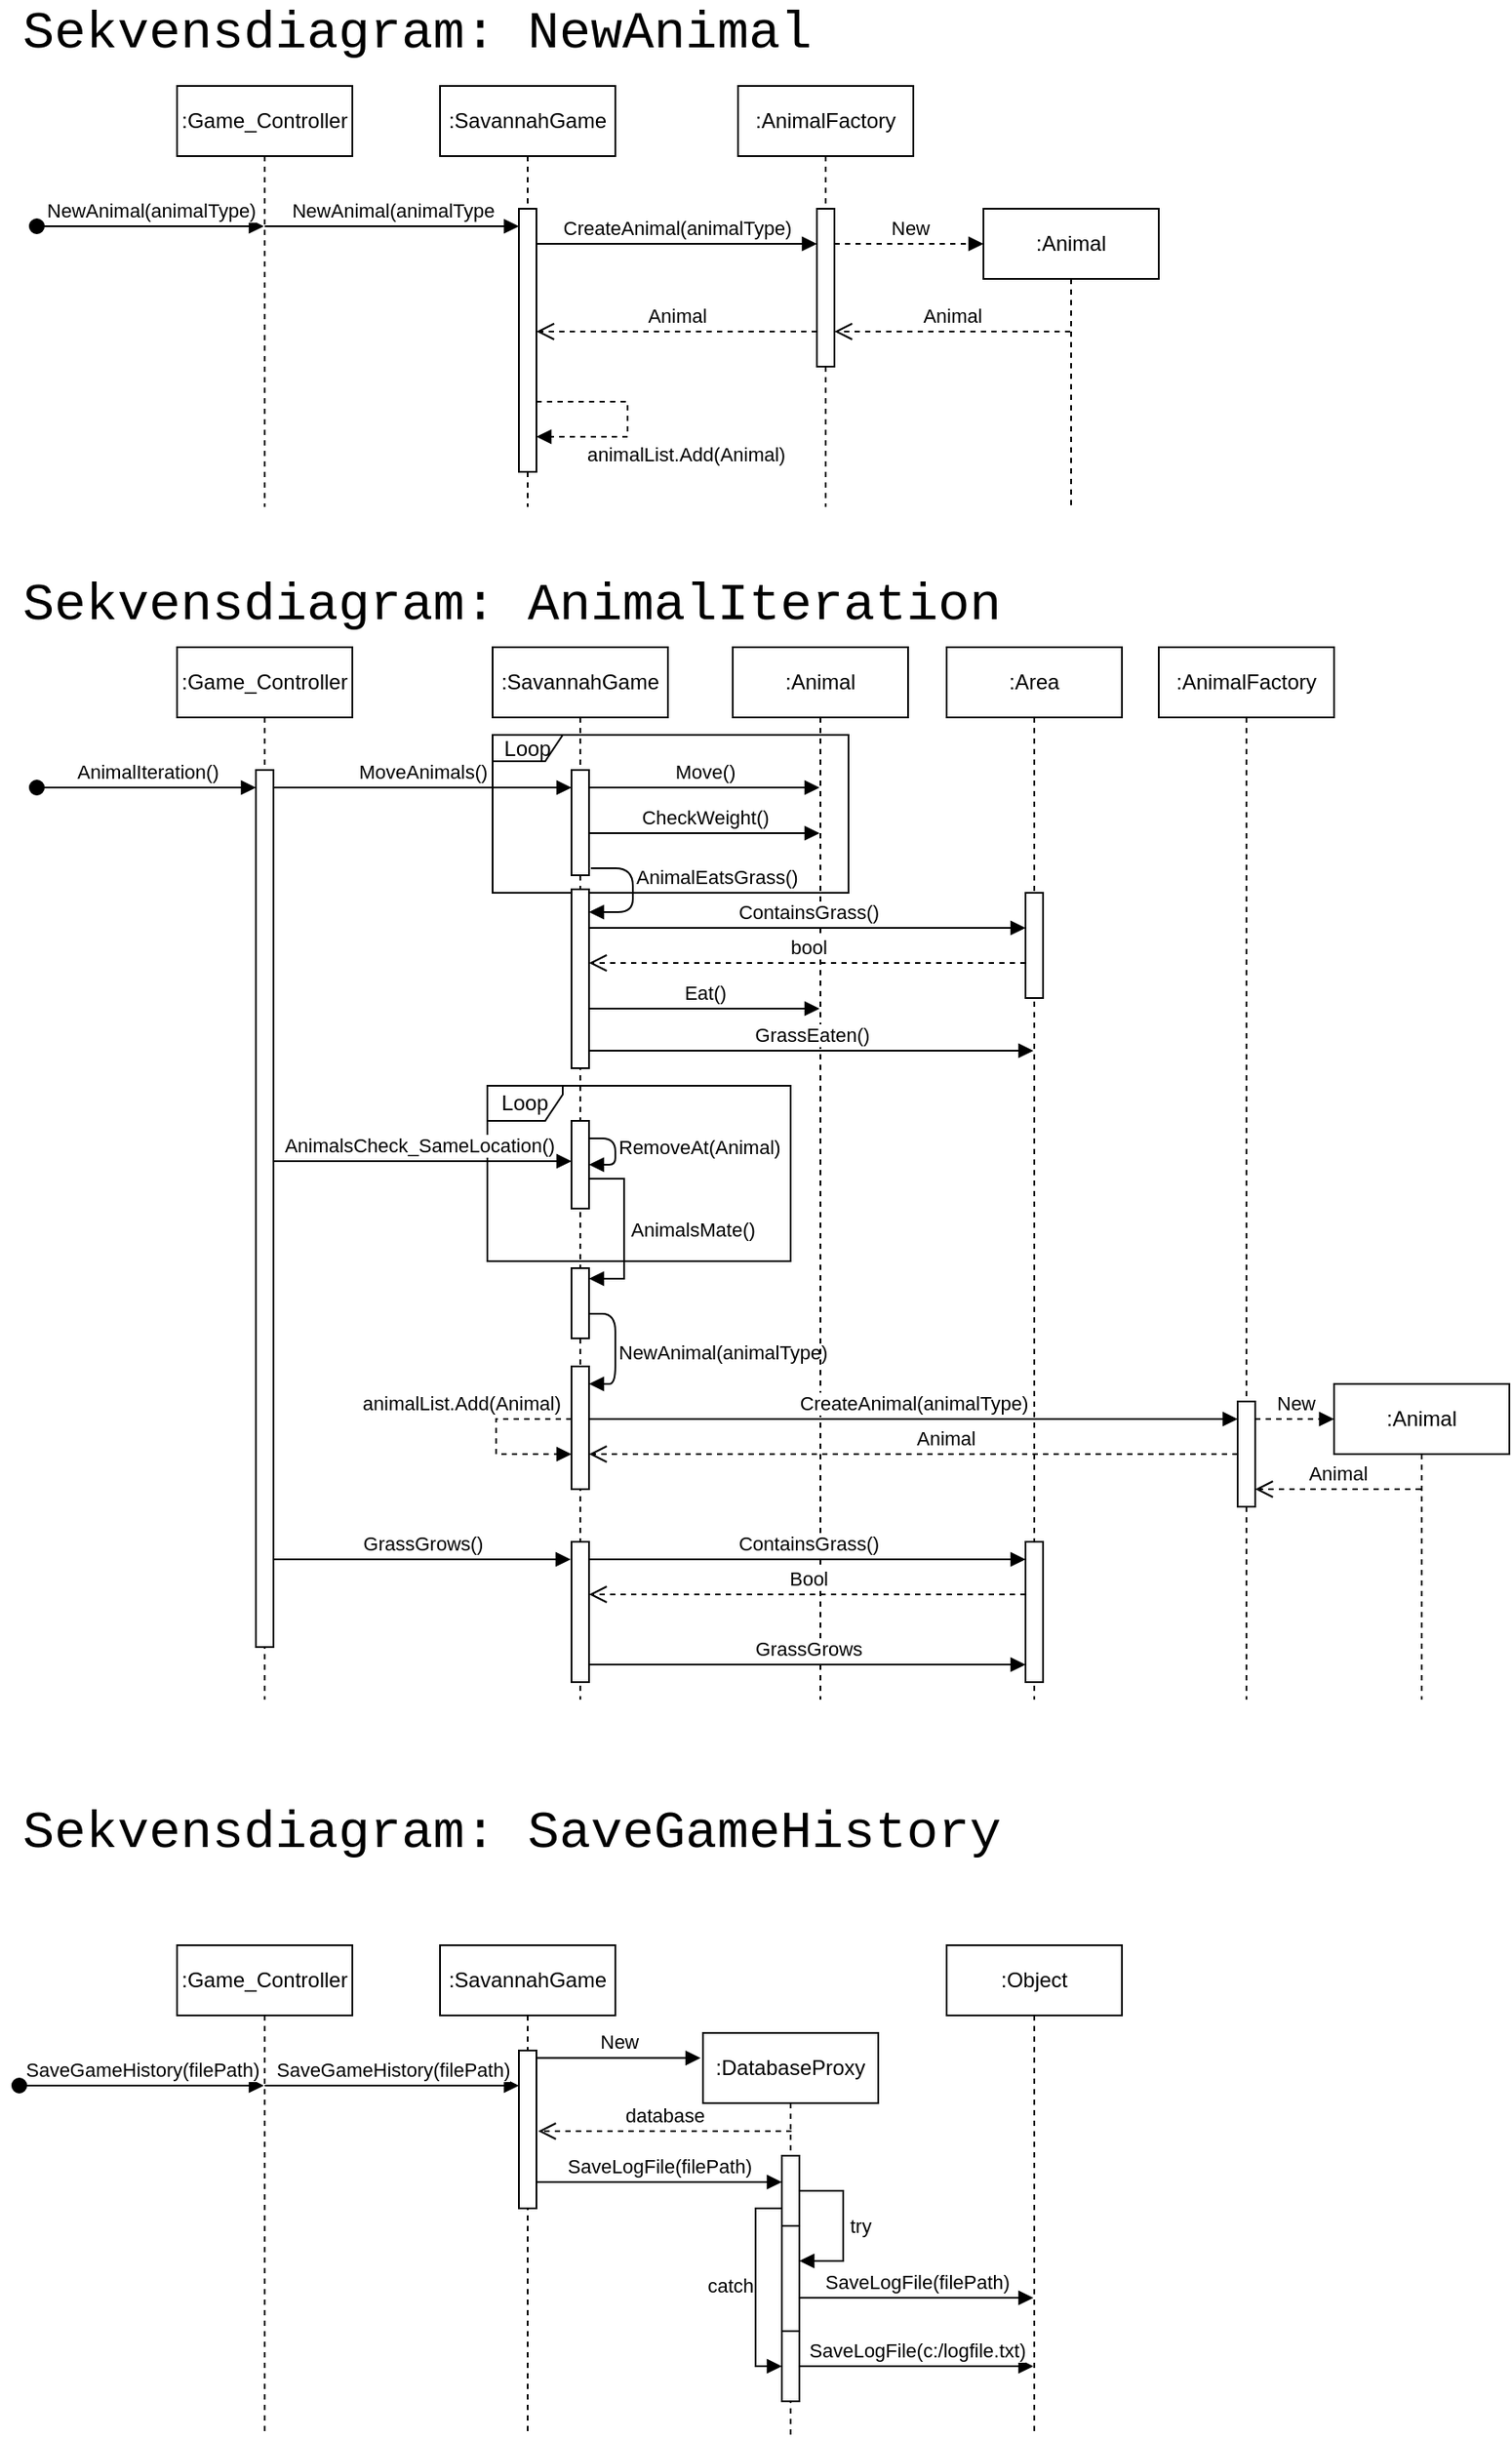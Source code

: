 <mxfile version="13.7.3" type="device"><diagram id="0xOC3iS_7ynCm0QMQAJq" name="Side-1"><mxGraphModel dx="1933" dy="-166" grid="1" gridSize="10" guides="1" tooltips="1" connect="1" arrows="1" fold="1" page="1" pageScale="1" pageWidth="827" pageHeight="1169" math="0" shadow="0"><root><mxCell id="0"/><mxCell id="1" parent="0"/><mxCell id="X5fqmQAvQsfohIY1Z4Ku-73" value="Loop" style="shape=umlFrame;whiteSpace=wrap;html=1;width=43;height=20;" vertex="1" parent="1"><mxGeometry x="-543" y="1806" width="173" height="100" as="geometry"/></mxCell><mxCell id="X5fqmQAvQsfohIY1Z4Ku-74" value="Loop" style="shape=umlFrame;whiteSpace=wrap;html=1;width=40;height=15;" vertex="1" parent="1"><mxGeometry x="-540" y="1606" width="203" height="90" as="geometry"/></mxCell><mxCell id="X5fqmQAvQsfohIY1Z4Ku-75" value="&lt;font&gt;&lt;font style=&quot;font-size: 30px&quot;&gt;Sekvensdiagram: NewAnimal&lt;/font&gt;&lt;br&gt;&lt;/font&gt;" style="text;html=1;strokeColor=none;fillColor=none;align=left;verticalAlign=middle;whiteSpace=wrap;rounded=0;fontFamily=Courier New;" vertex="1" parent="1"><mxGeometry x="-810" y="1190" width="560" height="30" as="geometry"/></mxCell><mxCell id="X5fqmQAvQsfohIY1Z4Ku-76" value=":Game_Controller" style="shape=umlLifeline;perimeter=lifelinePerimeter;whiteSpace=wrap;html=1;container=1;collapsible=0;recursiveResize=0;outlineConnect=0;" vertex="1" parent="1"><mxGeometry x="-720" y="1236" width="100" height="240" as="geometry"/></mxCell><mxCell id="X5fqmQAvQsfohIY1Z4Ku-77" value=":SavannahGame" style="shape=umlLifeline;perimeter=lifelinePerimeter;whiteSpace=wrap;html=1;container=1;collapsible=0;recursiveResize=0;outlineConnect=0;" vertex="1" parent="1"><mxGeometry x="-570" y="1236" width="100" height="240" as="geometry"/></mxCell><mxCell id="X5fqmQAvQsfohIY1Z4Ku-78" value="" style="html=1;points=[];perimeter=orthogonalPerimeter;" vertex="1" parent="X5fqmQAvQsfohIY1Z4Ku-77"><mxGeometry x="45" y="70" width="10" height="150" as="geometry"/></mxCell><mxCell id="X5fqmQAvQsfohIY1Z4Ku-79" value="animalList.Add(Animal)" style="edgeStyle=orthogonalEdgeStyle;html=1;align=left;spacingLeft=2;endArrow=block;rounded=0;dashed=1;" edge="1" parent="X5fqmQAvQsfohIY1Z4Ku-77"><mxGeometry x="0.597" y="10" relative="1" as="geometry"><mxPoint x="55" y="180" as="sourcePoint"/><Array as="points"><mxPoint x="107" y="180"/><mxPoint x="107" y="200"/></Array><mxPoint x="55" y="200" as="targetPoint"/><mxPoint as="offset"/></mxGeometry></mxCell><mxCell id="X5fqmQAvQsfohIY1Z4Ku-80" value="NewAnimal(animalType)" style="html=1;verticalAlign=bottom;startArrow=oval;startFill=1;endArrow=block;startSize=8;" edge="1" parent="1" target="X5fqmQAvQsfohIY1Z4Ku-76"><mxGeometry width="60" relative="1" as="geometry"><mxPoint x="-800" y="1316" as="sourcePoint"/><mxPoint x="-675" y="1316" as="targetPoint"/></mxGeometry></mxCell><mxCell id="X5fqmQAvQsfohIY1Z4Ku-81" value="NewAnimal(animalType" style="html=1;verticalAlign=bottom;endArrow=block;" edge="1" parent="1" source="X5fqmQAvQsfohIY1Z4Ku-76" target="X5fqmQAvQsfohIY1Z4Ku-78"><mxGeometry width="80" relative="1" as="geometry"><mxPoint x="-665" y="1326" as="sourcePoint"/><mxPoint x="-540" y="1316" as="targetPoint"/><Array as="points"><mxPoint x="-660" y="1316"/></Array></mxGeometry></mxCell><mxCell id="X5fqmQAvQsfohIY1Z4Ku-82" value=":AnimalFactory" style="shape=umlLifeline;perimeter=lifelinePerimeter;whiteSpace=wrap;html=1;container=1;collapsible=0;recursiveResize=0;outlineConnect=0;" vertex="1" parent="1"><mxGeometry x="-400" y="1236" width="100" height="240" as="geometry"/></mxCell><mxCell id="X5fqmQAvQsfohIY1Z4Ku-83" value="" style="html=1;points=[];perimeter=orthogonalPerimeter;" vertex="1" parent="X5fqmQAvQsfohIY1Z4Ku-82"><mxGeometry x="45" y="70" width="10" height="90" as="geometry"/></mxCell><mxCell id="X5fqmQAvQsfohIY1Z4Ku-84" value="CreateAnimal(animalType)" style="html=1;verticalAlign=bottom;endArrow=block;" edge="1" parent="1" source="X5fqmQAvQsfohIY1Z4Ku-78" target="X5fqmQAvQsfohIY1Z4Ku-83"><mxGeometry width="80" relative="1" as="geometry"><mxPoint x="-470" y="1326" as="sourcePoint"/><mxPoint x="-390" y="1326" as="targetPoint"/><Array as="points"><mxPoint x="-480" y="1326"/></Array></mxGeometry></mxCell><mxCell id="X5fqmQAvQsfohIY1Z4Ku-85" value=":Animal" style="shape=umlLifeline;perimeter=lifelinePerimeter;whiteSpace=wrap;html=1;container=1;collapsible=0;recursiveResize=0;outlineConnect=0;" vertex="1" parent="1"><mxGeometry x="-260" y="1306" width="100" height="170" as="geometry"/></mxCell><mxCell id="X5fqmQAvQsfohIY1Z4Ku-86" value="New" style="html=1;verticalAlign=bottom;endArrow=block;dashed=1;" edge="1" parent="1" source="X5fqmQAvQsfohIY1Z4Ku-83"><mxGeometry width="80" relative="1" as="geometry"><mxPoint x="-510" y="1336" as="sourcePoint"/><mxPoint x="-260" y="1326" as="targetPoint"/><Array as="points"><mxPoint x="-310" y="1326"/></Array></mxGeometry></mxCell><mxCell id="X5fqmQAvQsfohIY1Z4Ku-87" value="Animal" style="html=1;verticalAlign=bottom;endArrow=open;dashed=1;endSize=8;" edge="1" parent="1" source="X5fqmQAvQsfohIY1Z4Ku-85" target="X5fqmQAvQsfohIY1Z4Ku-83"><mxGeometry relative="1" as="geometry"><mxPoint x="-240" y="1366" as="sourcePoint"/><mxPoint x="-320" y="1366" as="targetPoint"/><Array as="points"><mxPoint x="-310" y="1376"/></Array></mxGeometry></mxCell><mxCell id="X5fqmQAvQsfohIY1Z4Ku-88" value="Animal" style="html=1;verticalAlign=bottom;endArrow=open;dashed=1;endSize=8;" edge="1" parent="1" source="X5fqmQAvQsfohIY1Z4Ku-83"><mxGeometry relative="1" as="geometry"><mxPoint x="-400" y="1376" as="sourcePoint"/><mxPoint x="-515" y="1376" as="targetPoint"/><Array as="points"><mxPoint x="-400" y="1376"/></Array></mxGeometry></mxCell><mxCell id="X5fqmQAvQsfohIY1Z4Ku-89" value="&lt;font&gt;&lt;font style=&quot;font-size: 30px&quot;&gt;Sekvensdiagram: AnimalIteration&lt;/font&gt;&lt;br&gt;&lt;/font&gt;" style="text;html=1;strokeColor=none;fillColor=none;align=left;verticalAlign=middle;whiteSpace=wrap;rounded=0;fontFamily=Courier New;" vertex="1" parent="1"><mxGeometry x="-810" y="1516" width="650" height="30" as="geometry"/></mxCell><mxCell id="X5fqmQAvQsfohIY1Z4Ku-90" value=":Game_Controller" style="shape=umlLifeline;perimeter=lifelinePerimeter;whiteSpace=wrap;html=1;container=1;collapsible=0;recursiveResize=0;outlineConnect=0;" vertex="1" parent="1"><mxGeometry x="-720" y="1556" width="100" height="600" as="geometry"/></mxCell><mxCell id="X5fqmQAvQsfohIY1Z4Ku-91" value="" style="html=1;points=[];perimeter=orthogonalPerimeter;" vertex="1" parent="X5fqmQAvQsfohIY1Z4Ku-90"><mxGeometry x="45" y="70" width="10" height="500" as="geometry"/></mxCell><mxCell id="X5fqmQAvQsfohIY1Z4Ku-92" value=":SavannahGame" style="shape=umlLifeline;perimeter=lifelinePerimeter;whiteSpace=wrap;html=1;container=1;collapsible=0;recursiveResize=0;outlineConnect=0;" vertex="1" parent="1"><mxGeometry x="-540" y="1556" width="100" height="600" as="geometry"/></mxCell><mxCell id="X5fqmQAvQsfohIY1Z4Ku-93" value="" style="html=1;points=[];perimeter=orthogonalPerimeter;" vertex="1" parent="X5fqmQAvQsfohIY1Z4Ku-92"><mxGeometry x="45" y="138" width="10" height="102" as="geometry"/></mxCell><mxCell id="X5fqmQAvQsfohIY1Z4Ku-94" value="" style="html=1;points=[];perimeter=orthogonalPerimeter;" vertex="1" parent="X5fqmQAvQsfohIY1Z4Ku-92"><mxGeometry x="45" y="270" width="10" height="50" as="geometry"/></mxCell><mxCell id="X5fqmQAvQsfohIY1Z4Ku-95" value="" style="html=1;points=[];perimeter=orthogonalPerimeter;" vertex="1" parent="X5fqmQAvQsfohIY1Z4Ku-92"><mxGeometry x="45" y="354" width="10" height="40" as="geometry"/></mxCell><mxCell id="X5fqmQAvQsfohIY1Z4Ku-96" value="AnimalsMate()" style="edgeStyle=orthogonalEdgeStyle;html=1;align=left;spacingLeft=2;endArrow=block;rounded=0;" edge="1" parent="X5fqmQAvQsfohIY1Z4Ku-92" source="X5fqmQAvQsfohIY1Z4Ku-94" target="X5fqmQAvQsfohIY1Z4Ku-95"><mxGeometry relative="1" as="geometry"><mxPoint x="50" y="360" as="sourcePoint"/><Array as="points"><mxPoint x="75" y="303"/><mxPoint x="75" y="360"/></Array></mxGeometry></mxCell><mxCell id="X5fqmQAvQsfohIY1Z4Ku-97" value="RemoveAt(Animal)" style="html=1;verticalAlign=bottom;endArrow=block;align=left;" edge="1" parent="X5fqmQAvQsfohIY1Z4Ku-92" source="X5fqmQAvQsfohIY1Z4Ku-94" target="X5fqmQAvQsfohIY1Z4Ku-94"><mxGeometry x="0.273" width="80" relative="1" as="geometry"><mxPoint x="70" y="270" as="sourcePoint"/><mxPoint x="150" y="270" as="targetPoint"/><Array as="points"><mxPoint x="55" y="280"/><mxPoint x="70" y="280"/><mxPoint x="70" y="295"/></Array><mxPoint as="offset"/></mxGeometry></mxCell><mxCell id="X5fqmQAvQsfohIY1Z4Ku-98" value="NewAnimal(animalType)" style="html=1;verticalAlign=bottom;endArrow=block;align=left;" edge="1" parent="X5fqmQAvQsfohIY1Z4Ku-92" source="X5fqmQAvQsfohIY1Z4Ku-95" target="X5fqmQAvQsfohIY1Z4Ku-99"><mxGeometry x="0.294" width="80" relative="1" as="geometry"><mxPoint x="90" y="390" as="sourcePoint"/><mxPoint x="170" y="390" as="targetPoint"/><Array as="points"><mxPoint x="70" y="380"/><mxPoint x="70" y="420"/></Array><mxPoint as="offset"/></mxGeometry></mxCell><mxCell id="X5fqmQAvQsfohIY1Z4Ku-99" value="" style="html=1;points=[];perimeter=orthogonalPerimeter;" vertex="1" parent="X5fqmQAvQsfohIY1Z4Ku-92"><mxGeometry x="45" y="410" width="10" height="70" as="geometry"/></mxCell><mxCell id="X5fqmQAvQsfohIY1Z4Ku-100" value="animalList.Add(Animal)" style="edgeStyle=orthogonalEdgeStyle;html=1;align=right;spacingLeft=2;endArrow=block;rounded=0;dashed=1;verticalAlign=bottom;" edge="1" parent="X5fqmQAvQsfohIY1Z4Ku-92" source="X5fqmQAvQsfohIY1Z4Ku-99" target="X5fqmQAvQsfohIY1Z4Ku-99"><mxGeometry x="-0.906" relative="1" as="geometry"><mxPoint x="-50" y="440" as="sourcePoint"/><Array as="points"><mxPoint x="2" y="440"/><mxPoint x="2" y="460"/></Array><mxPoint x="-50" y="460" as="targetPoint"/><mxPoint as="offset"/></mxGeometry></mxCell><mxCell id="X5fqmQAvQsfohIY1Z4Ku-101" value="" style="html=1;points=[];perimeter=orthogonalPerimeter;" vertex="1" parent="X5fqmQAvQsfohIY1Z4Ku-92"><mxGeometry x="45" y="510" width="10" height="80" as="geometry"/></mxCell><mxCell id="X5fqmQAvQsfohIY1Z4Ku-102" value="AnimalIteration()" style="html=1;verticalAlign=bottom;startArrow=oval;startFill=1;endArrow=block;startSize=8;" edge="1" parent="1" target="X5fqmQAvQsfohIY1Z4Ku-91"><mxGeometry width="60" relative="1" as="geometry"><mxPoint x="-800" y="1636" as="sourcePoint"/><mxPoint x="-700" y="1636" as="targetPoint"/></mxGeometry></mxCell><mxCell id="X5fqmQAvQsfohIY1Z4Ku-103" value="AnimalsCheck_SameLocation()" style="html=1;verticalAlign=bottom;endArrow=block;" edge="1" parent="1"><mxGeometry x="-0.026" width="80" relative="1" as="geometry"><mxPoint x="-665" y="1849" as="sourcePoint"/><mxPoint x="-495" y="1849" as="targetPoint"/><Array as="points"><mxPoint x="-600" y="1849"/></Array><mxPoint as="offset"/></mxGeometry></mxCell><mxCell id="X5fqmQAvQsfohIY1Z4Ku-104" value="GrassGrows()" style="html=1;verticalAlign=bottom;endArrow=block;" edge="1" parent="1"><mxGeometry width="80" relative="1" as="geometry"><mxPoint x="-665" y="2076" as="sourcePoint"/><mxPoint x="-495.5" y="2076" as="targetPoint"/><Array as="points"><mxPoint x="-545" y="2076"/></Array></mxGeometry></mxCell><mxCell id="X5fqmQAvQsfohIY1Z4Ku-105" value=":Animal" style="shape=umlLifeline;perimeter=lifelinePerimeter;whiteSpace=wrap;html=1;container=1;collapsible=0;recursiveResize=0;outlineConnect=0;" vertex="1" parent="1"><mxGeometry x="-403" y="1556" width="100" height="600" as="geometry"/></mxCell><mxCell id="X5fqmQAvQsfohIY1Z4Ku-106" value="" style="html=1;points=[];perimeter=orthogonalPerimeter;" vertex="1" parent="1"><mxGeometry x="-495" y="1626" width="10" height="60" as="geometry"/></mxCell><mxCell id="X5fqmQAvQsfohIY1Z4Ku-107" value="MoveAnimals()" style="html=1;verticalAlign=bottom;endArrow=block;" edge="1" parent="1" source="X5fqmQAvQsfohIY1Z4Ku-91" target="X5fqmQAvQsfohIY1Z4Ku-106"><mxGeometry width="80" relative="1" as="geometry"><mxPoint x="-665" y="1636" as="sourcePoint"/><mxPoint x="-490.5" y="1636" as="targetPoint"/><Array as="points"><mxPoint x="-550" y="1636"/></Array></mxGeometry></mxCell><mxCell id="X5fqmQAvQsfohIY1Z4Ku-108" value="Move()" style="html=1;verticalAlign=bottom;endArrow=block;" edge="1" parent="1" source="X5fqmQAvQsfohIY1Z4Ku-106" target="X5fqmQAvQsfohIY1Z4Ku-105"><mxGeometry width="80" relative="1" as="geometry"><mxPoint x="-450" y="1636" as="sourcePoint"/><mxPoint x="-370" y="1636" as="targetPoint"/><Array as="points"><mxPoint x="-450" y="1636"/></Array></mxGeometry></mxCell><mxCell id="X5fqmQAvQsfohIY1Z4Ku-109" value="CheckWeight()" style="html=1;verticalAlign=bottom;endArrow=block;" edge="1" parent="1"><mxGeometry width="80" relative="1" as="geometry"><mxPoint x="-485" y="1662" as="sourcePoint"/><mxPoint x="-353.5" y="1662" as="targetPoint"/></mxGeometry></mxCell><mxCell id="X5fqmQAvQsfohIY1Z4Ku-110" value="AnimalEatsGrass()" style="html=1;verticalAlign=bottom;endArrow=block;exitX=1.1;exitY=0.933;exitDx=0;exitDy=0;exitPerimeter=0;align=left;" edge="1" parent="1" source="X5fqmQAvQsfohIY1Z4Ku-106" target="X5fqmQAvQsfohIY1Z4Ku-93"><mxGeometry x="0.027" width="80" relative="1" as="geometry"><mxPoint x="-485" y="1687" as="sourcePoint"/><mxPoint x="-485" y="1717" as="targetPoint"/><Array as="points"><mxPoint x="-460" y="1682"/><mxPoint x="-460" y="1707"/></Array><mxPoint as="offset"/></mxGeometry></mxCell><mxCell id="X5fqmQAvQsfohIY1Z4Ku-111" value="Eat()" style="html=1;verticalAlign=bottom;endArrow=block;" edge="1" parent="1"><mxGeometry width="80" relative="1" as="geometry"><mxPoint x="-485" y="1762" as="sourcePoint"/><mxPoint x="-353.5" y="1762" as="targetPoint"/></mxGeometry></mxCell><mxCell id="X5fqmQAvQsfohIY1Z4Ku-112" value=":Area" style="shape=umlLifeline;perimeter=lifelinePerimeter;whiteSpace=wrap;html=1;container=1;collapsible=0;recursiveResize=0;outlineConnect=0;" vertex="1" parent="1"><mxGeometry x="-281" y="1556" width="100" height="600" as="geometry"/></mxCell><mxCell id="X5fqmQAvQsfohIY1Z4Ku-113" value="" style="html=1;points=[];perimeter=orthogonalPerimeter;" vertex="1" parent="X5fqmQAvQsfohIY1Z4Ku-112"><mxGeometry x="45" y="140" width="10" height="60" as="geometry"/></mxCell><mxCell id="X5fqmQAvQsfohIY1Z4Ku-114" value="" style="html=1;points=[];perimeter=orthogonalPerimeter;" vertex="1" parent="X5fqmQAvQsfohIY1Z4Ku-112"><mxGeometry x="45" y="510" width="10" height="80" as="geometry"/></mxCell><mxCell id="X5fqmQAvQsfohIY1Z4Ku-115" value="GrassEaten()" style="html=1;verticalAlign=bottom;endArrow=block;" edge="1" parent="1"><mxGeometry width="80" relative="1" as="geometry"><mxPoint x="-485" y="1786" as="sourcePoint"/><mxPoint x="-231.5" y="1786" as="targetPoint"/><Array as="points"><mxPoint x="-310" y="1786"/><mxPoint x="-280" y="1786"/></Array></mxGeometry></mxCell><mxCell id="X5fqmQAvQsfohIY1Z4Ku-116" value="ContainsGrass()" style="html=1;verticalAlign=bottom;endArrow=block;" edge="1" parent="1" source="X5fqmQAvQsfohIY1Z4Ku-93" target="X5fqmQAvQsfohIY1Z4Ku-113"><mxGeometry width="80" relative="1" as="geometry"><mxPoint x="-250" y="1906" as="sourcePoint"/><mxPoint x="-170" y="1906" as="targetPoint"/><Array as="points"><mxPoint x="-280" y="1716"/></Array></mxGeometry></mxCell><mxCell id="X5fqmQAvQsfohIY1Z4Ku-117" value="bool" style="html=1;verticalAlign=bottom;endArrow=open;dashed=1;endSize=8;" edge="1" parent="1" source="X5fqmQAvQsfohIY1Z4Ku-113"><mxGeometry relative="1" as="geometry"><mxPoint x="-231.5" y="1736" as="sourcePoint"/><mxPoint x="-485" y="1736" as="targetPoint"/></mxGeometry></mxCell><mxCell id="X5fqmQAvQsfohIY1Z4Ku-118" value=":AnimalFactory" style="shape=umlLifeline;perimeter=lifelinePerimeter;whiteSpace=wrap;html=1;container=1;collapsible=0;recursiveResize=0;outlineConnect=0;" vertex="1" parent="1"><mxGeometry x="-160" y="1556" width="100" height="600" as="geometry"/></mxCell><mxCell id="X5fqmQAvQsfohIY1Z4Ku-119" value="" style="html=1;points=[];perimeter=orthogonalPerimeter;" vertex="1" parent="X5fqmQAvQsfohIY1Z4Ku-118"><mxGeometry x="45" y="430" width="10" height="60" as="geometry"/></mxCell><mxCell id="X5fqmQAvQsfohIY1Z4Ku-120" value="CreateAnimal(animalType)" style="html=1;verticalAlign=bottom;endArrow=block;" edge="1" parent="1" target="X5fqmQAvQsfohIY1Z4Ku-119"><mxGeometry width="80" relative="1" as="geometry"><mxPoint x="-485" y="1996" as="sourcePoint"/><mxPoint x="-110.5" y="1996" as="targetPoint"/></mxGeometry></mxCell><mxCell id="X5fqmQAvQsfohIY1Z4Ku-121" value=":Animal" style="shape=umlLifeline;perimeter=lifelinePerimeter;whiteSpace=wrap;html=1;container=1;collapsible=0;recursiveResize=0;outlineConnect=0;" vertex="1" parent="1"><mxGeometry x="-60" y="1976" width="100" height="180" as="geometry"/></mxCell><mxCell id="X5fqmQAvQsfohIY1Z4Ku-122" value="New" style="html=1;verticalAlign=bottom;endArrow=block;dashed=1;" edge="1" parent="1" source="X5fqmQAvQsfohIY1Z4Ku-119"><mxGeometry width="80" relative="1" as="geometry"><mxPoint x="-110" y="1996" as="sourcePoint"/><mxPoint x="-60" y="1996" as="targetPoint"/><Array as="points"><mxPoint x="-75" y="1996"/></Array></mxGeometry></mxCell><mxCell id="X5fqmQAvQsfohIY1Z4Ku-123" value="Animal" style="html=1;verticalAlign=bottom;endArrow=open;dashed=1;endSize=8;" edge="1" parent="1"><mxGeometry relative="1" as="geometry"><mxPoint x="-10.5" y="2036" as="sourcePoint"/><mxPoint x="-105" y="2036" as="targetPoint"/><Array as="points"><mxPoint x="-75" y="2036"/></Array></mxGeometry></mxCell><mxCell id="X5fqmQAvQsfohIY1Z4Ku-124" value="Animal" style="html=1;verticalAlign=bottom;endArrow=open;dashed=1;endSize=8;strokeColor=#000000;align=left;" edge="1" parent="1"><mxGeometry relative="1" as="geometry"><mxPoint x="-115" y="2016" as="sourcePoint"/><mxPoint x="-485" y="2016" as="targetPoint"/></mxGeometry></mxCell><mxCell id="X5fqmQAvQsfohIY1Z4Ku-125" value="ContainsGrass()" style="html=1;verticalAlign=bottom;endArrow=block;strokeColor=#000000;align=center;" edge="1" parent="1" source="X5fqmQAvQsfohIY1Z4Ku-101" target="X5fqmQAvQsfohIY1Z4Ku-114"><mxGeometry width="80" relative="1" as="geometry"><mxPoint x="-423" y="2086" as="sourcePoint"/><mxPoint x="-343" y="2086" as="targetPoint"/><Array as="points"><mxPoint x="-290" y="2076"/></Array></mxGeometry></mxCell><mxCell id="X5fqmQAvQsfohIY1Z4Ku-126" value="Bool" style="html=1;verticalAlign=bottom;endArrow=open;dashed=1;endSize=8;strokeColor=#000000;align=center;" edge="1" parent="1"><mxGeometry relative="1" as="geometry"><mxPoint x="-236" y="2096" as="sourcePoint"/><mxPoint x="-485" y="2096" as="targetPoint"/></mxGeometry></mxCell><mxCell id="X5fqmQAvQsfohIY1Z4Ku-127" value="GrassGrows" style="html=1;verticalAlign=bottom;endArrow=block;strokeColor=#000000;align=center;" edge="1" parent="1"><mxGeometry width="80" relative="1" as="geometry"><mxPoint x="-485" y="2136" as="sourcePoint"/><mxPoint x="-236" y="2136" as="targetPoint"/></mxGeometry></mxCell><mxCell id="X5fqmQAvQsfohIY1Z4Ku-128" value="&lt;font&gt;&lt;font style=&quot;font-size: 30px&quot;&gt;Sekvensdiagram: SaveGameHistory&lt;/font&gt;&lt;br&gt;&lt;/font&gt;" style="text;html=1;strokeColor=none;fillColor=none;align=left;verticalAlign=middle;whiteSpace=wrap;rounded=0;fontFamily=Courier New;" vertex="1" parent="1"><mxGeometry x="-810" y="2216" width="650" height="30" as="geometry"/></mxCell><mxCell id="X5fqmQAvQsfohIY1Z4Ku-129" value=":Game_Controller" style="shape=umlLifeline;perimeter=lifelinePerimeter;whiteSpace=wrap;html=1;container=1;collapsible=0;recursiveResize=0;outlineConnect=0;" vertex="1" parent="1"><mxGeometry x="-720" y="2296" width="100" height="280" as="geometry"/></mxCell><mxCell id="X5fqmQAvQsfohIY1Z4Ku-130" value="SaveGameHistory(filePath)" style="html=1;verticalAlign=bottom;startArrow=oval;startFill=1;endArrow=block;startSize=8;" edge="1" parent="1" target="X5fqmQAvQsfohIY1Z4Ku-129"><mxGeometry width="60" relative="1" as="geometry"><mxPoint x="-810" y="2376" as="sourcePoint"/><mxPoint x="-685" y="2376" as="targetPoint"/></mxGeometry></mxCell><mxCell id="X5fqmQAvQsfohIY1Z4Ku-131" value=":SavannahGame" style="shape=umlLifeline;perimeter=lifelinePerimeter;whiteSpace=wrap;html=1;container=1;collapsible=0;recursiveResize=0;outlineConnect=0;" vertex="1" parent="1"><mxGeometry x="-570" y="2296" width="100" height="280" as="geometry"/></mxCell><mxCell id="X5fqmQAvQsfohIY1Z4Ku-132" value="" style="html=1;points=[];perimeter=orthogonalPerimeter;" vertex="1" parent="X5fqmQAvQsfohIY1Z4Ku-131"><mxGeometry x="45" y="60" width="10" height="90" as="geometry"/></mxCell><mxCell id="X5fqmQAvQsfohIY1Z4Ku-133" value="SaveGameHistory(filePath)" style="html=1;verticalAlign=bottom;endArrow=block;strokeColor=#000000;align=center;" edge="1" parent="1" source="X5fqmQAvQsfohIY1Z4Ku-129" target="X5fqmQAvQsfohIY1Z4Ku-132"><mxGeometry width="80" relative="1" as="geometry"><mxPoint x="-640" y="2386" as="sourcePoint"/><mxPoint x="-560" y="2386" as="targetPoint"/><Array as="points"><mxPoint x="-660" y="2376"/></Array></mxGeometry></mxCell><mxCell id="X5fqmQAvQsfohIY1Z4Ku-134" value=":DatabaseProxy" style="shape=umlLifeline;perimeter=lifelinePerimeter;whiteSpace=wrap;html=1;container=1;collapsible=0;recursiveResize=0;outlineConnect=0;" vertex="1" parent="1"><mxGeometry x="-420" y="2346" width="100" height="230" as="geometry"/></mxCell><mxCell id="X5fqmQAvQsfohIY1Z4Ku-135" value="" style="html=1;points=[];perimeter=orthogonalPerimeter;" vertex="1" parent="X5fqmQAvQsfohIY1Z4Ku-134"><mxGeometry x="45" y="70" width="10" height="140" as="geometry"/></mxCell><mxCell id="X5fqmQAvQsfohIY1Z4Ku-136" value="" style="html=1;points=[];perimeter=orthogonalPerimeter;" vertex="1" parent="X5fqmQAvQsfohIY1Z4Ku-134"><mxGeometry x="45" y="110" width="10" height="60" as="geometry"/></mxCell><mxCell id="X5fqmQAvQsfohIY1Z4Ku-137" value="try" style="edgeStyle=orthogonalEdgeStyle;html=1;align=left;spacingLeft=2;endArrow=block;rounded=0;strokeColor=#000000;" edge="1" parent="X5fqmQAvQsfohIY1Z4Ku-134" source="X5fqmQAvQsfohIY1Z4Ku-135" target="X5fqmQAvQsfohIY1Z4Ku-136"><mxGeometry relative="1" as="geometry"><mxPoint x="95" y="130" as="sourcePoint"/><Array as="points"><mxPoint x="80" y="90"/><mxPoint x="80" y="130"/></Array><mxPoint x="100" y="150" as="targetPoint"/></mxGeometry></mxCell><mxCell id="X5fqmQAvQsfohIY1Z4Ku-138" value="SaveLogFile(filePath)" style="html=1;verticalAlign=bottom;endArrow=block;strokeColor=#000000;align=center;" edge="1" parent="X5fqmQAvQsfohIY1Z4Ku-134" target="X5fqmQAvQsfohIY1Z4Ku-143"><mxGeometry width="80" relative="1" as="geometry"><mxPoint x="55" y="151" as="sourcePoint"/><mxPoint x="120" y="151" as="targetPoint"/></mxGeometry></mxCell><mxCell id="X5fqmQAvQsfohIY1Z4Ku-139" value="catch" style="edgeStyle=orthogonalEdgeStyle;html=1;align=right;spacingLeft=2;endArrow=block;rounded=0;strokeColor=#000000;verticalAlign=bottom;" edge="1" parent="X5fqmQAvQsfohIY1Z4Ku-134" target="X5fqmQAvQsfohIY1Z4Ku-135"><mxGeometry x="0.133" relative="1" as="geometry"><mxPoint x="45" y="100" as="sourcePoint"/><Array as="points"><mxPoint x="30" y="100"/><mxPoint x="30" y="190"/></Array><mxPoint x="45" y="220" as="targetPoint"/><mxPoint as="offset"/></mxGeometry></mxCell><mxCell id="X5fqmQAvQsfohIY1Z4Ku-140" value="New" style="html=1;verticalAlign=bottom;endArrow=block;strokeColor=#000000;align=center;entryX=-0.014;entryY=0.062;entryDx=0;entryDy=0;entryPerimeter=0;" edge="1" parent="1" source="X5fqmQAvQsfohIY1Z4Ku-132" target="X5fqmQAvQsfohIY1Z4Ku-134"><mxGeometry width="80" relative="1" as="geometry"><mxPoint x="-470" y="2416" as="sourcePoint"/><mxPoint x="-430" y="2366" as="targetPoint"/></mxGeometry></mxCell><mxCell id="X5fqmQAvQsfohIY1Z4Ku-141" value="database" style="html=1;verticalAlign=bottom;endArrow=open;dashed=1;endSize=8;strokeColor=#000000;align=center;" edge="1" parent="1"><mxGeometry relative="1" as="geometry"><mxPoint x="-369.5" y="2402" as="sourcePoint"/><mxPoint x="-514" y="2402" as="targetPoint"/></mxGeometry></mxCell><mxCell id="X5fqmQAvQsfohIY1Z4Ku-142" value="SaveLogFile(filePath)" style="html=1;verticalAlign=bottom;endArrow=block;strokeColor=#000000;align=center;" edge="1" parent="1" target="X5fqmQAvQsfohIY1Z4Ku-135"><mxGeometry width="80" relative="1" as="geometry"><mxPoint x="-515" y="2431" as="sourcePoint"/><mxPoint x="-370.5" y="2431" as="targetPoint"/></mxGeometry></mxCell><mxCell id="X5fqmQAvQsfohIY1Z4Ku-143" value=":Object" style="shape=umlLifeline;perimeter=lifelinePerimeter;whiteSpace=wrap;html=1;container=1;collapsible=0;recursiveResize=0;outlineConnect=0;" vertex="1" parent="1"><mxGeometry x="-281" y="2296" width="100" height="280" as="geometry"/></mxCell><mxCell id="X5fqmQAvQsfohIY1Z4Ku-144" value="SaveLogFile(c:/logfile.txt)" style="html=1;verticalAlign=bottom;endArrow=block;strokeColor=#000000;align=center;" edge="1" parent="1" target="X5fqmQAvQsfohIY1Z4Ku-143"><mxGeometry width="80" relative="1" as="geometry"><mxPoint x="-365" y="2536" as="sourcePoint"/><mxPoint x="-246.5" y="2536" as="targetPoint"/></mxGeometry></mxCell></root></mxGraphModel></diagram></mxfile>